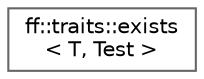 digraph "类继承关系图"
{
 // LATEX_PDF_SIZE
  bgcolor="transparent";
  edge [fontname=Helvetica,fontsize=10,labelfontname=Helvetica,labelfontsize=10];
  node [fontname=Helvetica,fontsize=10,shape=box,height=0.2,width=0.4];
  rankdir="LR";
  Node0 [id="Node000000",label="ff::traits::exists\l\< T, Test \>",height=0.2,width=0.4,color="grey40", fillcolor="white", style="filled",URL="$structff_1_1traits_1_1exists.html",tooltip=" "];
}
